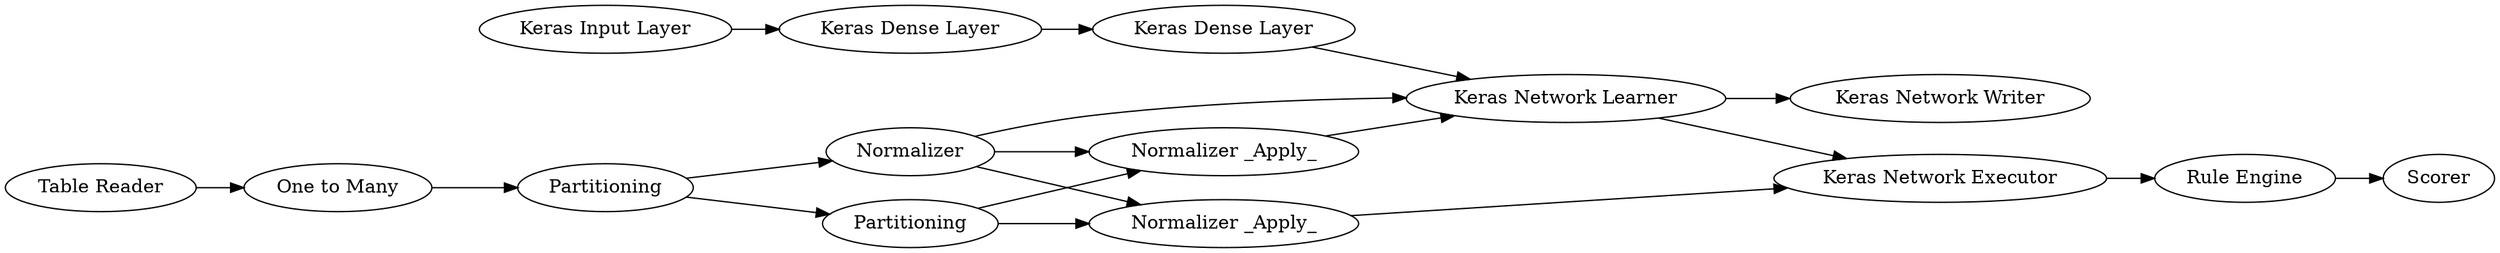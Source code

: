 digraph {
	40 -> 33
	35 -> 40
	35 -> 57
	36 -> 37
	34 -> 53
	55 -> 60
	57 -> 33
	58 -> 34
	33 -> 32
	32 -> 34
	57 -> 58
	40 -> 32
	42 -> 36
	32 -> 59
	60 -> 35
	53 -> 56
	40 -> 58
	37 -> 32
	57 [label=Partitioning]
	55 [label="Table Reader"]
	35 [label=Partitioning]
	34 [label="Keras Network Executor"]
	42 [label="Keras Input Layer"]
	53 [label="Rule Engine"]
	36 [label="Keras Dense Layer"]
	58 [label="Normalizer _Apply_"]
	56 [label=Scorer]
	40 [label=Normalizer]
	33 [label="Normalizer _Apply_"]
	32 [label="Keras Network Learner"]
	60 [label="One to Many"]
	37 [label="Keras Dense Layer"]
	59 [label="Keras Network Writer"]
	rankdir=LR
}
